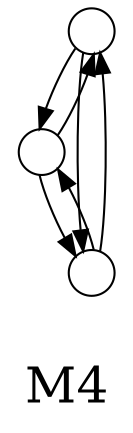 /*****
GId:238  Count: 0
*****/

digraph G {
  graph [splines=false overlap=false]
  node  [shape=ellipse, width=0.3, height=0.3, label=""]
  0 ;
  1 ;
  2 ;
  0 -> 1;
  0 -> 2;
  1 -> 0;
  1 -> 2;
  2 -> 0;
  2 -> 1;
  label = "\nM4\n";  fontsize=24;
}
